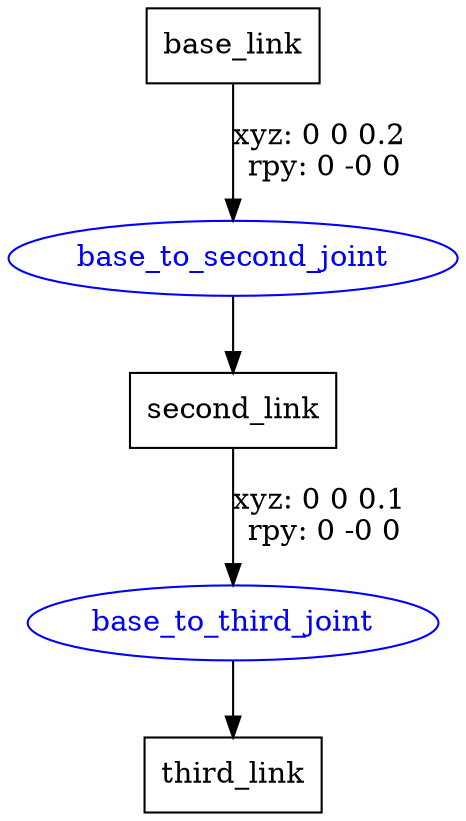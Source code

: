 digraph G {
node [shape=box];
"base_link" [label="base_link"];
"second_link" [label="second_link"];
"third_link" [label="third_link"];
node [shape=ellipse, color=blue, fontcolor=blue];
"base_link" -> "base_to_second_joint" [label="xyz: 0 0 0.2 \nrpy: 0 -0 0"]
"base_to_second_joint" -> "second_link"
"second_link" -> "base_to_third_joint" [label="xyz: 0 0 0.1 \nrpy: 0 -0 0"]
"base_to_third_joint" -> "third_link"
}
